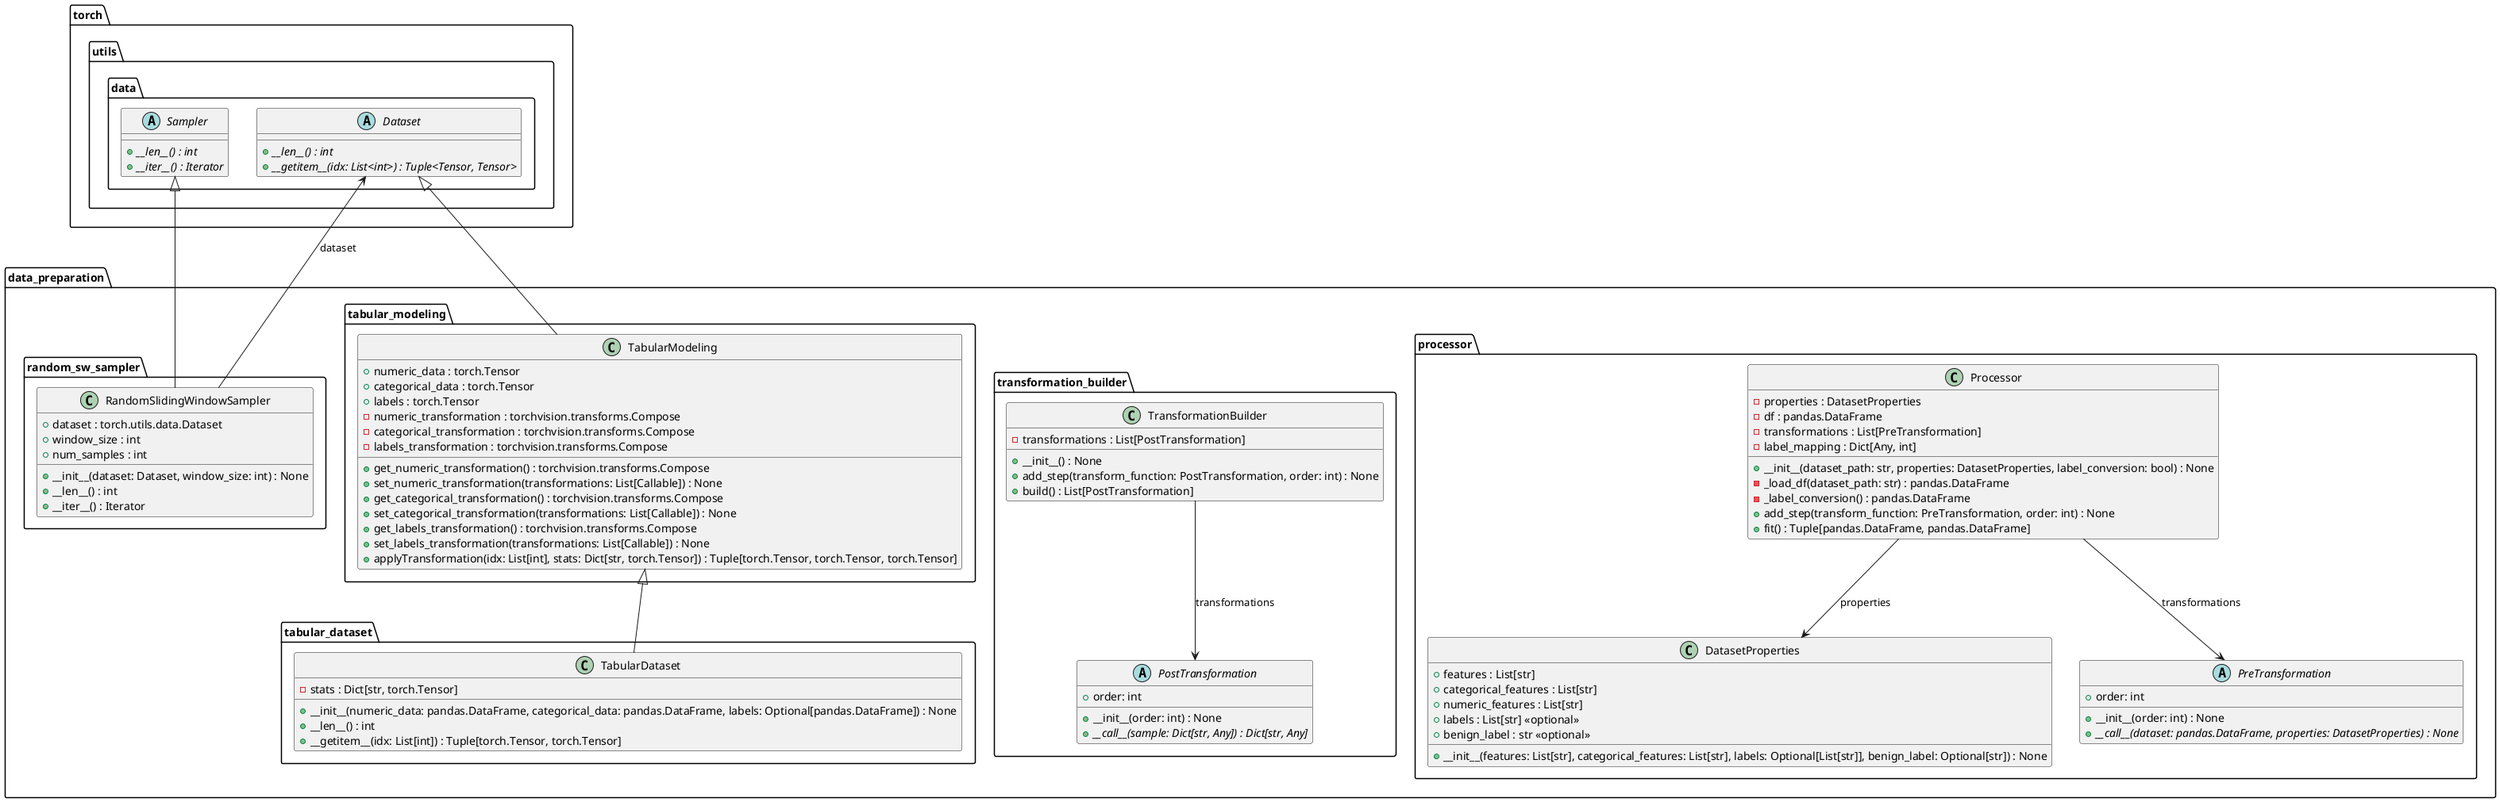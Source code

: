 @startuml

!pragma import typing::List, typing::Dict, typing::Optional, typing::Tuple, typing::Any, typing::Callable
!pragma import pandas.DataFrame
!pragma import torch
!pragma import torchvision.transforms.Compose

package "data_preparation" {
    package processor {
        class DatasetProperties {
            + features : List[str]
            + categorical_features : List[str]
            + numeric_features : List[str]
            + labels : List[str] <<optional>>
            + benign_label : str <<optional>>

            + __init__(features: List[str], categorical_features: List[str], labels: Optional[List[str]], benign_label: Optional[str]) : None
        }

        class Processor {
            - properties : DatasetProperties
            - df : pandas.DataFrame
            - transformations : List[PreTransformation]
            - label_mapping : Dict[Any, int]

            + __init__(dataset_path: str, properties: DatasetProperties, label_conversion: bool) : None
            - _load_df(dataset_path: str) : pandas.DataFrame
            - _label_conversion() : pandas.DataFrame
            + add_step(transform_function: PreTransformation, order: int) : None
            + fit() : Tuple[pandas.DataFrame, pandas.DataFrame]
        }

        abstract class PreTransformation {
            + order: int

            + __init__(order: int) : None
            {abstract} + __call__(dataset: pandas.DataFrame, properties: DatasetProperties) : None
        }
    }

    package transformation_builder {
        class TransformationBuilder {
            - transformations : List[PostTransformation]

            + __init__() : None
            + add_step(transform_function: PostTransformation, order: int) : None
            + build() : List[PostTransformation]
        }

        abstract class PostTransformation {
            + order: int

            + __init__(order: int) : None
            {abstract} + __call__(sample: Dict[str, Any]) : Dict[str, Any]
        }
    }

    package random_sw_sampler {
        class RandomSlidingWindowSampler {
            + dataset : torch.utils.data.Dataset
            + window_size : int
            + num_samples : int

            + __init__(dataset: Dataset, window_size: int) : None
            + __len__() : int
            + __iter__() : Iterator
        }
    }

    package tabular_modeling {
        class TabularModeling {
            + numeric_data : torch.Tensor
            + categorical_data : torch.Tensor
            + labels : torch.Tensor
            - numeric_transformation : torchvision.transforms.Compose
            - categorical_transformation : torchvision.transforms.Compose
            - labels_transformation : torchvision.transforms.Compose

            + get_numeric_transformation() : torchvision.transforms.Compose
            + set_numeric_transformation(transformations: List[Callable]) : None
            + get_categorical_transformation() : torchvision.transforms.Compose
            + set_categorical_transformation(transformations: List[Callable]) : None
            + get_labels_transformation() : torchvision.transforms.Compose
            + set_labels_transformation(transformations: List[Callable]) : None
            + applyTransformation(idx: List[int], stats: Dict[str, torch.Tensor]) : Tuple[torch.Tensor, torch.Tensor, torch.Tensor]
        }
    }

    package tabular_dataset {
        class TabularDataset {
            - stats : Dict[str, torch.Tensor]

            + __init__(numeric_data: pandas.DataFrame, categorical_data: pandas.DataFrame, labels: Optional[pandas.DataFrame]) : None
            + __len__() : int
            + __getitem__(idx: List[int]) : Tuple[torch.Tensor, torch.Tensor]
        }
    }
}

package torch.utils.data {
    abstract class Sampler {
        {abstract} + __len__() : int
        {abstract} + __iter__() : Iterator
    }

    abstract class Dataset {
        {abstract} + __len__() : int
        {abstract} + __getitem__(idx: List<int>) : Tuple<Tensor, Tensor>
    }
}

Processor --> DatasetProperties : properties
Processor --> PreTransformation : transformations
'Processor --> pandas.DataFrame : df

TransformationBuilder --> PostTransformation : transformations

Sampler <|-- RandomSlidingWindowSampler
RandomSlidingWindowSampler --> Dataset : dataset

Dataset <|-- TabularModeling
TabularModeling <|-- TabularDataset
@enduml
